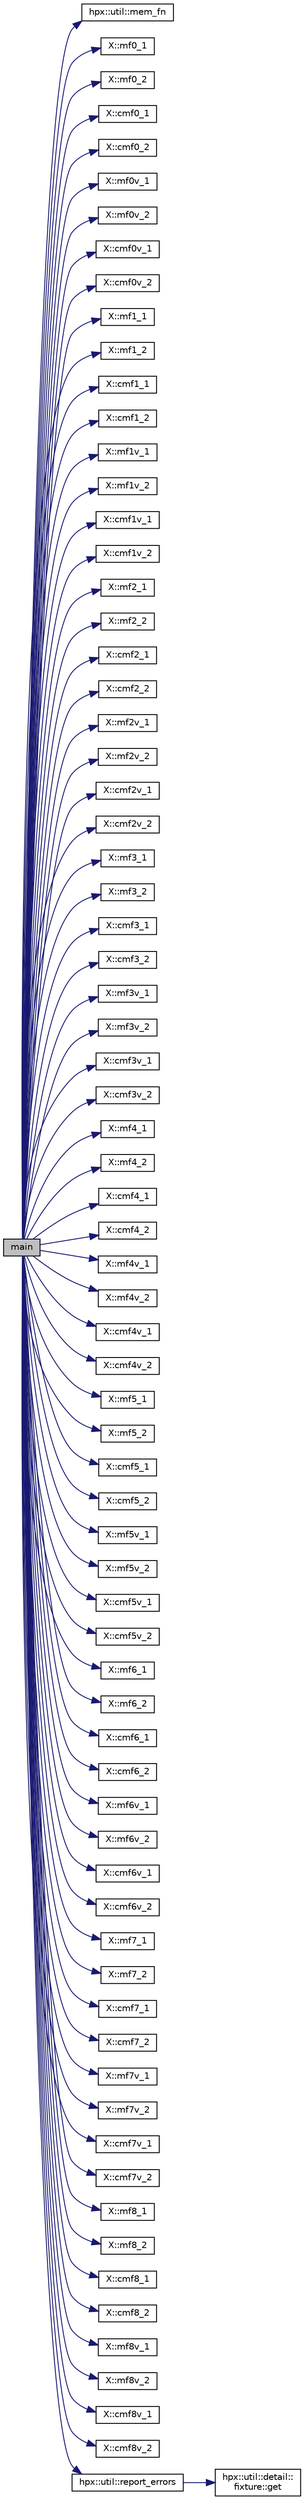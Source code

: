 digraph "main"
{
  edge [fontname="Helvetica",fontsize="10",labelfontname="Helvetica",labelfontsize="10"];
  node [fontname="Helvetica",fontsize="10",shape=record];
  rankdir="LR";
  Node0 [label="main",height=0.2,width=0.4,color="black", fillcolor="grey75", style="filled", fontcolor="black"];
  Node0 -> Node1 [color="midnightblue",fontsize="10",style="solid",fontname="Helvetica"];
  Node1 [label="hpx::util::mem_fn",height=0.2,width=0.4,color="black", fillcolor="white", style="filled",URL="$df/dad/namespacehpx_1_1util.html#a8a2f407efcdf13fbc62e9d879e8e8bd6"];
  Node0 -> Node2 [color="midnightblue",fontsize="10",style="solid",fontname="Helvetica"];
  Node2 [label="X::mf0_1",height=0.2,width=0.4,color="black", fillcolor="white", style="filled",URL="$d9/d80/struct_x.html#a7fc78fa7a968b2e171a808f894a75b0d"];
  Node0 -> Node3 [color="midnightblue",fontsize="10",style="solid",fontname="Helvetica"];
  Node3 [label="X::mf0_2",height=0.2,width=0.4,color="black", fillcolor="white", style="filled",URL="$d9/d80/struct_x.html#abc44aa5b8b50366397de86269abcf473"];
  Node0 -> Node4 [color="midnightblue",fontsize="10",style="solid",fontname="Helvetica"];
  Node4 [label="X::cmf0_1",height=0.2,width=0.4,color="black", fillcolor="white", style="filled",URL="$d9/d80/struct_x.html#acb7c3ec235024566472ae373f1f01f72"];
  Node0 -> Node5 [color="midnightblue",fontsize="10",style="solid",fontname="Helvetica"];
  Node5 [label="X::cmf0_2",height=0.2,width=0.4,color="black", fillcolor="white", style="filled",URL="$d9/d80/struct_x.html#af77e7225449336c78683baf49f614ab2"];
  Node0 -> Node6 [color="midnightblue",fontsize="10",style="solid",fontname="Helvetica"];
  Node6 [label="X::mf0v_1",height=0.2,width=0.4,color="black", fillcolor="white", style="filled",URL="$d9/d80/struct_x.html#a9751396f4d0ba451158516b2c641dbdb"];
  Node0 -> Node7 [color="midnightblue",fontsize="10",style="solid",fontname="Helvetica"];
  Node7 [label="X::mf0v_2",height=0.2,width=0.4,color="black", fillcolor="white", style="filled",URL="$d9/d80/struct_x.html#ae88d91a5764e5b9fa6de1df7ea68cbd6"];
  Node0 -> Node8 [color="midnightblue",fontsize="10",style="solid",fontname="Helvetica"];
  Node8 [label="X::cmf0v_1",height=0.2,width=0.4,color="black", fillcolor="white", style="filled",URL="$d9/d80/struct_x.html#ad6264eb719123b61547d3e5374cc0117"];
  Node0 -> Node9 [color="midnightblue",fontsize="10",style="solid",fontname="Helvetica"];
  Node9 [label="X::cmf0v_2",height=0.2,width=0.4,color="black", fillcolor="white", style="filled",URL="$d9/d80/struct_x.html#a07fa368293243423ba76e49ab5f94d06"];
  Node0 -> Node10 [color="midnightblue",fontsize="10",style="solid",fontname="Helvetica"];
  Node10 [label="X::mf1_1",height=0.2,width=0.4,color="black", fillcolor="white", style="filled",URL="$d9/d80/struct_x.html#a9f4ce56476aa62c926c4000d8b9b6953"];
  Node0 -> Node11 [color="midnightblue",fontsize="10",style="solid",fontname="Helvetica"];
  Node11 [label="X::mf1_2",height=0.2,width=0.4,color="black", fillcolor="white", style="filled",URL="$d9/d80/struct_x.html#a127f4528438b33872588c7644078d875"];
  Node0 -> Node12 [color="midnightblue",fontsize="10",style="solid",fontname="Helvetica"];
  Node12 [label="X::cmf1_1",height=0.2,width=0.4,color="black", fillcolor="white", style="filled",URL="$d9/d80/struct_x.html#a0c48bb44d620ab521c60c202aee7725b"];
  Node0 -> Node13 [color="midnightblue",fontsize="10",style="solid",fontname="Helvetica"];
  Node13 [label="X::cmf1_2",height=0.2,width=0.4,color="black", fillcolor="white", style="filled",URL="$d9/d80/struct_x.html#a5735fb2a2d3c2235c80c4ec68feaf013"];
  Node0 -> Node14 [color="midnightblue",fontsize="10",style="solid",fontname="Helvetica"];
  Node14 [label="X::mf1v_1",height=0.2,width=0.4,color="black", fillcolor="white", style="filled",URL="$d9/d80/struct_x.html#a4b5495cd5f8fff100527048e9ef3f917"];
  Node0 -> Node15 [color="midnightblue",fontsize="10",style="solid",fontname="Helvetica"];
  Node15 [label="X::mf1v_2",height=0.2,width=0.4,color="black", fillcolor="white", style="filled",URL="$d9/d80/struct_x.html#ab79d64becf7a66df3542b149d53ac62b"];
  Node0 -> Node16 [color="midnightblue",fontsize="10",style="solid",fontname="Helvetica"];
  Node16 [label="X::cmf1v_1",height=0.2,width=0.4,color="black", fillcolor="white", style="filled",URL="$d9/d80/struct_x.html#a1adeda72f8dc5bb506f1a66719dba464"];
  Node0 -> Node17 [color="midnightblue",fontsize="10",style="solid",fontname="Helvetica"];
  Node17 [label="X::cmf1v_2",height=0.2,width=0.4,color="black", fillcolor="white", style="filled",URL="$d9/d80/struct_x.html#ac848f2de58f38e41e9d994cf067397e8"];
  Node0 -> Node18 [color="midnightblue",fontsize="10",style="solid",fontname="Helvetica"];
  Node18 [label="X::mf2_1",height=0.2,width=0.4,color="black", fillcolor="white", style="filled",URL="$d9/d80/struct_x.html#af6529226b1c2db70b69b2cf0a8c0cacf"];
  Node0 -> Node19 [color="midnightblue",fontsize="10",style="solid",fontname="Helvetica"];
  Node19 [label="X::mf2_2",height=0.2,width=0.4,color="black", fillcolor="white", style="filled",URL="$d9/d80/struct_x.html#ad39f338a068569d5b617815c753026a8"];
  Node0 -> Node20 [color="midnightblue",fontsize="10",style="solid",fontname="Helvetica"];
  Node20 [label="X::cmf2_1",height=0.2,width=0.4,color="black", fillcolor="white", style="filled",URL="$d9/d80/struct_x.html#ae10dc645e47384e2c2377f21bf3c8fd8"];
  Node0 -> Node21 [color="midnightblue",fontsize="10",style="solid",fontname="Helvetica"];
  Node21 [label="X::cmf2_2",height=0.2,width=0.4,color="black", fillcolor="white", style="filled",URL="$d9/d80/struct_x.html#a9568b77f4ac326b5ca9639fd3d40c156"];
  Node0 -> Node22 [color="midnightblue",fontsize="10",style="solid",fontname="Helvetica"];
  Node22 [label="X::mf2v_1",height=0.2,width=0.4,color="black", fillcolor="white", style="filled",URL="$d9/d80/struct_x.html#a6aaeab78a08abc615129f09a94654eda"];
  Node0 -> Node23 [color="midnightblue",fontsize="10",style="solid",fontname="Helvetica"];
  Node23 [label="X::mf2v_2",height=0.2,width=0.4,color="black", fillcolor="white", style="filled",URL="$d9/d80/struct_x.html#a801cd986974db0115b5e31c3438b448b"];
  Node0 -> Node24 [color="midnightblue",fontsize="10",style="solid",fontname="Helvetica"];
  Node24 [label="X::cmf2v_1",height=0.2,width=0.4,color="black", fillcolor="white", style="filled",URL="$d9/d80/struct_x.html#ac9972d6e0b9f3fb3cef204650f973c6a"];
  Node0 -> Node25 [color="midnightblue",fontsize="10",style="solid",fontname="Helvetica"];
  Node25 [label="X::cmf2v_2",height=0.2,width=0.4,color="black", fillcolor="white", style="filled",URL="$d9/d80/struct_x.html#a3517423d9ff6f7a78488517c8a7bdc57"];
  Node0 -> Node26 [color="midnightblue",fontsize="10",style="solid",fontname="Helvetica"];
  Node26 [label="X::mf3_1",height=0.2,width=0.4,color="black", fillcolor="white", style="filled",URL="$d9/d80/struct_x.html#a50033cca7e6bc99891dd1f1f8bf8931a"];
  Node0 -> Node27 [color="midnightblue",fontsize="10",style="solid",fontname="Helvetica"];
  Node27 [label="X::mf3_2",height=0.2,width=0.4,color="black", fillcolor="white", style="filled",URL="$d9/d80/struct_x.html#aba5ab248d1945e74e8170b1f8dcc34ad"];
  Node0 -> Node28 [color="midnightblue",fontsize="10",style="solid",fontname="Helvetica"];
  Node28 [label="X::cmf3_1",height=0.2,width=0.4,color="black", fillcolor="white", style="filled",URL="$d9/d80/struct_x.html#afcf4d6e1719167d1f92c969d791887d8"];
  Node0 -> Node29 [color="midnightblue",fontsize="10",style="solid",fontname="Helvetica"];
  Node29 [label="X::cmf3_2",height=0.2,width=0.4,color="black", fillcolor="white", style="filled",URL="$d9/d80/struct_x.html#a6122eb8110db498b4edb0405872e42ca"];
  Node0 -> Node30 [color="midnightblue",fontsize="10",style="solid",fontname="Helvetica"];
  Node30 [label="X::mf3v_1",height=0.2,width=0.4,color="black", fillcolor="white", style="filled",URL="$d9/d80/struct_x.html#aae428757c3e05e4bee44347b9b5520f1"];
  Node0 -> Node31 [color="midnightblue",fontsize="10",style="solid",fontname="Helvetica"];
  Node31 [label="X::mf3v_2",height=0.2,width=0.4,color="black", fillcolor="white", style="filled",URL="$d9/d80/struct_x.html#aa8286c1e3a44fc2ee488014d713dc36a"];
  Node0 -> Node32 [color="midnightblue",fontsize="10",style="solid",fontname="Helvetica"];
  Node32 [label="X::cmf3v_1",height=0.2,width=0.4,color="black", fillcolor="white", style="filled",URL="$d9/d80/struct_x.html#a7b7b9911e3122b0aa1e7df7a207a3525"];
  Node0 -> Node33 [color="midnightblue",fontsize="10",style="solid",fontname="Helvetica"];
  Node33 [label="X::cmf3v_2",height=0.2,width=0.4,color="black", fillcolor="white", style="filled",URL="$d9/d80/struct_x.html#a85ea684feb2e1199cf5cd4881dc8cb34"];
  Node0 -> Node34 [color="midnightblue",fontsize="10",style="solid",fontname="Helvetica"];
  Node34 [label="X::mf4_1",height=0.2,width=0.4,color="black", fillcolor="white", style="filled",URL="$d9/d80/struct_x.html#a8538c64612fe3a73b4ab83545fb91d13"];
  Node0 -> Node35 [color="midnightblue",fontsize="10",style="solid",fontname="Helvetica"];
  Node35 [label="X::mf4_2",height=0.2,width=0.4,color="black", fillcolor="white", style="filled",URL="$d9/d80/struct_x.html#a0c6216ef905bd6f3f02a412c6049ad23"];
  Node0 -> Node36 [color="midnightblue",fontsize="10",style="solid",fontname="Helvetica"];
  Node36 [label="X::cmf4_1",height=0.2,width=0.4,color="black", fillcolor="white", style="filled",URL="$d9/d80/struct_x.html#a597ec85d662cd16568c8b5cd19438010"];
  Node0 -> Node37 [color="midnightblue",fontsize="10",style="solid",fontname="Helvetica"];
  Node37 [label="X::cmf4_2",height=0.2,width=0.4,color="black", fillcolor="white", style="filled",URL="$d9/d80/struct_x.html#a41fa89aea6f986cb1dbd705b2acb39b2"];
  Node0 -> Node38 [color="midnightblue",fontsize="10",style="solid",fontname="Helvetica"];
  Node38 [label="X::mf4v_1",height=0.2,width=0.4,color="black", fillcolor="white", style="filled",URL="$d9/d80/struct_x.html#a3c712b5696873f4190fd2edb661d189b"];
  Node0 -> Node39 [color="midnightblue",fontsize="10",style="solid",fontname="Helvetica"];
  Node39 [label="X::mf4v_2",height=0.2,width=0.4,color="black", fillcolor="white", style="filled",URL="$d9/d80/struct_x.html#aa71c769aa2e977febf1be96bfdd0b2b4"];
  Node0 -> Node40 [color="midnightblue",fontsize="10",style="solid",fontname="Helvetica"];
  Node40 [label="X::cmf4v_1",height=0.2,width=0.4,color="black", fillcolor="white", style="filled",URL="$d9/d80/struct_x.html#af1667aff822ebe8362e747830b30184b"];
  Node0 -> Node41 [color="midnightblue",fontsize="10",style="solid",fontname="Helvetica"];
  Node41 [label="X::cmf4v_2",height=0.2,width=0.4,color="black", fillcolor="white", style="filled",URL="$d9/d80/struct_x.html#a3095f766c6b198344d2cbe1cf2ce0f38"];
  Node0 -> Node42 [color="midnightblue",fontsize="10",style="solid",fontname="Helvetica"];
  Node42 [label="X::mf5_1",height=0.2,width=0.4,color="black", fillcolor="white", style="filled",URL="$d9/d80/struct_x.html#a956038042eee1a7e48f1d0f990decb17"];
  Node0 -> Node43 [color="midnightblue",fontsize="10",style="solid",fontname="Helvetica"];
  Node43 [label="X::mf5_2",height=0.2,width=0.4,color="black", fillcolor="white", style="filled",URL="$d9/d80/struct_x.html#a3b618fad8200d5ac7083703c3bcaf901"];
  Node0 -> Node44 [color="midnightblue",fontsize="10",style="solid",fontname="Helvetica"];
  Node44 [label="X::cmf5_1",height=0.2,width=0.4,color="black", fillcolor="white", style="filled",URL="$d9/d80/struct_x.html#adfe397f439c94c75bf948ffbcf80dbe9"];
  Node0 -> Node45 [color="midnightblue",fontsize="10",style="solid",fontname="Helvetica"];
  Node45 [label="X::cmf5_2",height=0.2,width=0.4,color="black", fillcolor="white", style="filled",URL="$d9/d80/struct_x.html#ac5ee1ea899d13e77d278db53ee364b7a"];
  Node0 -> Node46 [color="midnightblue",fontsize="10",style="solid",fontname="Helvetica"];
  Node46 [label="X::mf5v_1",height=0.2,width=0.4,color="black", fillcolor="white", style="filled",URL="$d9/d80/struct_x.html#a78e86992e5ce0cd552df41e4493fd4c0"];
  Node0 -> Node47 [color="midnightblue",fontsize="10",style="solid",fontname="Helvetica"];
  Node47 [label="X::mf5v_2",height=0.2,width=0.4,color="black", fillcolor="white", style="filled",URL="$d9/d80/struct_x.html#a98b81fd119c116ae2db2a08384081a27"];
  Node0 -> Node48 [color="midnightblue",fontsize="10",style="solid",fontname="Helvetica"];
  Node48 [label="X::cmf5v_1",height=0.2,width=0.4,color="black", fillcolor="white", style="filled",URL="$d9/d80/struct_x.html#ab77c6e0641246281afdaa77b3ab46bf2"];
  Node0 -> Node49 [color="midnightblue",fontsize="10",style="solid",fontname="Helvetica"];
  Node49 [label="X::cmf5v_2",height=0.2,width=0.4,color="black", fillcolor="white", style="filled",URL="$d9/d80/struct_x.html#a62f8efcc82a5458c8255c5d75feed895"];
  Node0 -> Node50 [color="midnightblue",fontsize="10",style="solid",fontname="Helvetica"];
  Node50 [label="X::mf6_1",height=0.2,width=0.4,color="black", fillcolor="white", style="filled",URL="$d9/d80/struct_x.html#ad63d4fab1be9c69254ac02ad6e95f632"];
  Node0 -> Node51 [color="midnightblue",fontsize="10",style="solid",fontname="Helvetica"];
  Node51 [label="X::mf6_2",height=0.2,width=0.4,color="black", fillcolor="white", style="filled",URL="$d9/d80/struct_x.html#af2fd532b147ea89cd1931079f6f0dd69"];
  Node0 -> Node52 [color="midnightblue",fontsize="10",style="solid",fontname="Helvetica"];
  Node52 [label="X::cmf6_1",height=0.2,width=0.4,color="black", fillcolor="white", style="filled",URL="$d9/d80/struct_x.html#ab293669c06ae7d16678b83ead329196a"];
  Node0 -> Node53 [color="midnightblue",fontsize="10",style="solid",fontname="Helvetica"];
  Node53 [label="X::cmf6_2",height=0.2,width=0.4,color="black", fillcolor="white", style="filled",URL="$d9/d80/struct_x.html#a3d2e2106a58316a0988cc4d4b520e82d"];
  Node0 -> Node54 [color="midnightblue",fontsize="10",style="solid",fontname="Helvetica"];
  Node54 [label="X::mf6v_1",height=0.2,width=0.4,color="black", fillcolor="white", style="filled",URL="$d9/d80/struct_x.html#ae368395053a32cf81f05bbfec40bbf01"];
  Node0 -> Node55 [color="midnightblue",fontsize="10",style="solid",fontname="Helvetica"];
  Node55 [label="X::mf6v_2",height=0.2,width=0.4,color="black", fillcolor="white", style="filled",URL="$d9/d80/struct_x.html#a3e46b799ae3262ab9795e1adb63fcd2e"];
  Node0 -> Node56 [color="midnightblue",fontsize="10",style="solid",fontname="Helvetica"];
  Node56 [label="X::cmf6v_1",height=0.2,width=0.4,color="black", fillcolor="white", style="filled",URL="$d9/d80/struct_x.html#aa6876152463d624159f40fb45619566e"];
  Node0 -> Node57 [color="midnightblue",fontsize="10",style="solid",fontname="Helvetica"];
  Node57 [label="X::cmf6v_2",height=0.2,width=0.4,color="black", fillcolor="white", style="filled",URL="$d9/d80/struct_x.html#adaeaf983f7be1eda4e7006eac8894e05"];
  Node0 -> Node58 [color="midnightblue",fontsize="10",style="solid",fontname="Helvetica"];
  Node58 [label="X::mf7_1",height=0.2,width=0.4,color="black", fillcolor="white", style="filled",URL="$d9/d80/struct_x.html#a5667f1443be69d74a78fed84bf00a98b"];
  Node0 -> Node59 [color="midnightblue",fontsize="10",style="solid",fontname="Helvetica"];
  Node59 [label="X::mf7_2",height=0.2,width=0.4,color="black", fillcolor="white", style="filled",URL="$d9/d80/struct_x.html#a54885acd367409b17be607f3fc24e379"];
  Node0 -> Node60 [color="midnightblue",fontsize="10",style="solid",fontname="Helvetica"];
  Node60 [label="X::cmf7_1",height=0.2,width=0.4,color="black", fillcolor="white", style="filled",URL="$d9/d80/struct_x.html#acc3732d26d12502c595d1607cef71ff9"];
  Node0 -> Node61 [color="midnightblue",fontsize="10",style="solid",fontname="Helvetica"];
  Node61 [label="X::cmf7_2",height=0.2,width=0.4,color="black", fillcolor="white", style="filled",URL="$d9/d80/struct_x.html#a865016af858dfe209a9408b7691636ae"];
  Node0 -> Node62 [color="midnightblue",fontsize="10",style="solid",fontname="Helvetica"];
  Node62 [label="X::mf7v_1",height=0.2,width=0.4,color="black", fillcolor="white", style="filled",URL="$d9/d80/struct_x.html#a92bc1a97716b0a0cea102b2abbbe06e3"];
  Node0 -> Node63 [color="midnightblue",fontsize="10",style="solid",fontname="Helvetica"];
  Node63 [label="X::mf7v_2",height=0.2,width=0.4,color="black", fillcolor="white", style="filled",URL="$d9/d80/struct_x.html#a4a0bd57f0923b3307b067455c3794afc"];
  Node0 -> Node64 [color="midnightblue",fontsize="10",style="solid",fontname="Helvetica"];
  Node64 [label="X::cmf7v_1",height=0.2,width=0.4,color="black", fillcolor="white", style="filled",URL="$d9/d80/struct_x.html#a9db28d9173b82a71995e1474812246d7"];
  Node0 -> Node65 [color="midnightblue",fontsize="10",style="solid",fontname="Helvetica"];
  Node65 [label="X::cmf7v_2",height=0.2,width=0.4,color="black", fillcolor="white", style="filled",URL="$d9/d80/struct_x.html#a078531be0433c5f44705a83a8b264bd1"];
  Node0 -> Node66 [color="midnightblue",fontsize="10",style="solid",fontname="Helvetica"];
  Node66 [label="X::mf8_1",height=0.2,width=0.4,color="black", fillcolor="white", style="filled",URL="$d9/d80/struct_x.html#a3930d4bef563e374c76178c378f887b7"];
  Node0 -> Node67 [color="midnightblue",fontsize="10",style="solid",fontname="Helvetica"];
  Node67 [label="X::mf8_2",height=0.2,width=0.4,color="black", fillcolor="white", style="filled",URL="$d9/d80/struct_x.html#a861ec4ca06ba7e104e83d73897699be9"];
  Node0 -> Node68 [color="midnightblue",fontsize="10",style="solid",fontname="Helvetica"];
  Node68 [label="X::cmf8_1",height=0.2,width=0.4,color="black", fillcolor="white", style="filled",URL="$d9/d80/struct_x.html#ac8deb825cdf65f5cf80d1c0396e70919"];
  Node0 -> Node69 [color="midnightblue",fontsize="10",style="solid",fontname="Helvetica"];
  Node69 [label="X::cmf8_2",height=0.2,width=0.4,color="black", fillcolor="white", style="filled",URL="$d9/d80/struct_x.html#ae6b23033b0d8cd4fe509765218b0a656"];
  Node0 -> Node70 [color="midnightblue",fontsize="10",style="solid",fontname="Helvetica"];
  Node70 [label="X::mf8v_1",height=0.2,width=0.4,color="black", fillcolor="white", style="filled",URL="$d9/d80/struct_x.html#a21fa61abea116c63c5989803e5575c29"];
  Node0 -> Node71 [color="midnightblue",fontsize="10",style="solid",fontname="Helvetica"];
  Node71 [label="X::mf8v_2",height=0.2,width=0.4,color="black", fillcolor="white", style="filled",URL="$d9/d80/struct_x.html#afc3319031296b983dd8dab01cce8e5cb"];
  Node0 -> Node72 [color="midnightblue",fontsize="10",style="solid",fontname="Helvetica"];
  Node72 [label="X::cmf8v_1",height=0.2,width=0.4,color="black", fillcolor="white", style="filled",URL="$d9/d80/struct_x.html#af6412ec1138314e44b116c1ae80e83bc"];
  Node0 -> Node73 [color="midnightblue",fontsize="10",style="solid",fontname="Helvetica"];
  Node73 [label="X::cmf8v_2",height=0.2,width=0.4,color="black", fillcolor="white", style="filled",URL="$d9/d80/struct_x.html#a08046f82991316e3b7d1c54e8a9f30e1"];
  Node0 -> Node74 [color="midnightblue",fontsize="10",style="solid",fontname="Helvetica"];
  Node74 [label="hpx::util::report_errors",height=0.2,width=0.4,color="black", fillcolor="white", style="filled",URL="$df/dad/namespacehpx_1_1util.html#afbf0ff58a7808ecc4cdb8a9225cd4164"];
  Node74 -> Node75 [color="midnightblue",fontsize="10",style="solid",fontname="Helvetica"];
  Node75 [label="hpx::util::detail::\lfixture::get",height=0.2,width=0.4,color="black", fillcolor="white", style="filled",URL="$d4/dd9/structhpx_1_1util_1_1detail_1_1fixture.html#a556e0694a5dd410f2a6cbd58917c585c"];
}
